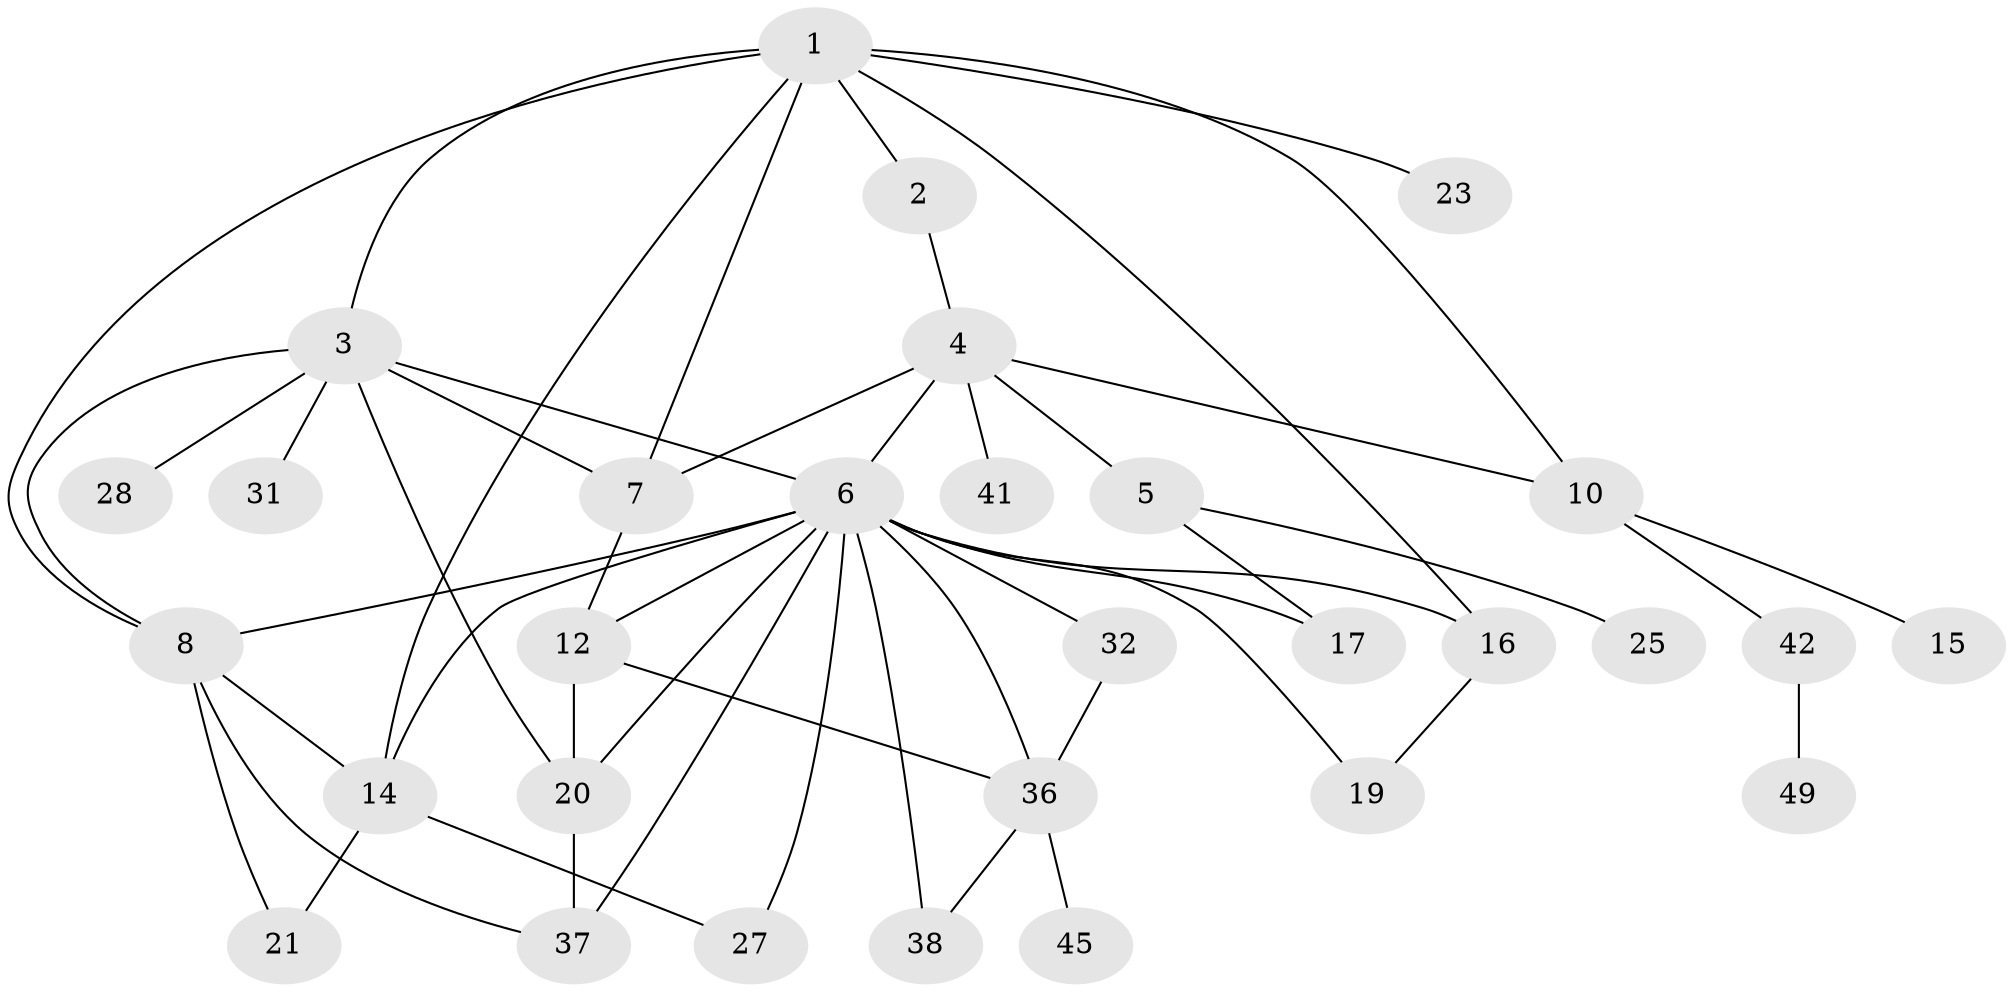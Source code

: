 // original degree distribution, {8: 0.04, 2: 0.26, 7: 0.02, 5: 0.08, 4: 0.14, 6: 0.04, 1: 0.26, 3: 0.16}
// Generated by graph-tools (version 1.1) at 2025/16/03/04/25 18:16:55]
// undirected, 30 vertices, 50 edges
graph export_dot {
graph [start="1"]
  node [color=gray90,style=filled];
  1;
  2;
  3;
  4 [super="+34"];
  5;
  6 [super="+9+11"];
  7 [super="+13+30"];
  8 [super="+35"];
  10 [super="+22"];
  12;
  14 [super="+40+46+18"];
  15;
  16;
  17;
  19 [super="+26"];
  20 [super="+33+24"];
  21 [super="+29"];
  23;
  25;
  27;
  28;
  31;
  32 [super="+43"];
  36 [super="+39"];
  37;
  38;
  41;
  42;
  45;
  49;
  1 -- 2;
  1 -- 3;
  1 -- 10;
  1 -- 23;
  1 -- 16;
  1 -- 7;
  1 -- 14;
  1 -- 8;
  2 -- 4;
  3 -- 6;
  3 -- 7;
  3 -- 20;
  3 -- 28;
  3 -- 31;
  3 -- 8;
  4 -- 5 [weight=2];
  4 -- 6 [weight=2];
  4 -- 7;
  4 -- 41;
  4 -- 10;
  5 -- 25;
  5 -- 17;
  6 -- 8;
  6 -- 32;
  6 -- 17;
  6 -- 19;
  6 -- 12;
  6 -- 36;
  6 -- 37;
  6 -- 38;
  6 -- 14;
  6 -- 16;
  6 -- 20;
  6 -- 27;
  7 -- 12;
  8 -- 14;
  8 -- 37;
  8 -- 21;
  10 -- 15;
  10 -- 42;
  12 -- 36;
  12 -- 20;
  14 -- 21;
  14 -- 27;
  16 -- 19;
  20 -- 37;
  32 -- 36;
  36 -- 38;
  36 -- 45;
  42 -- 49;
}
